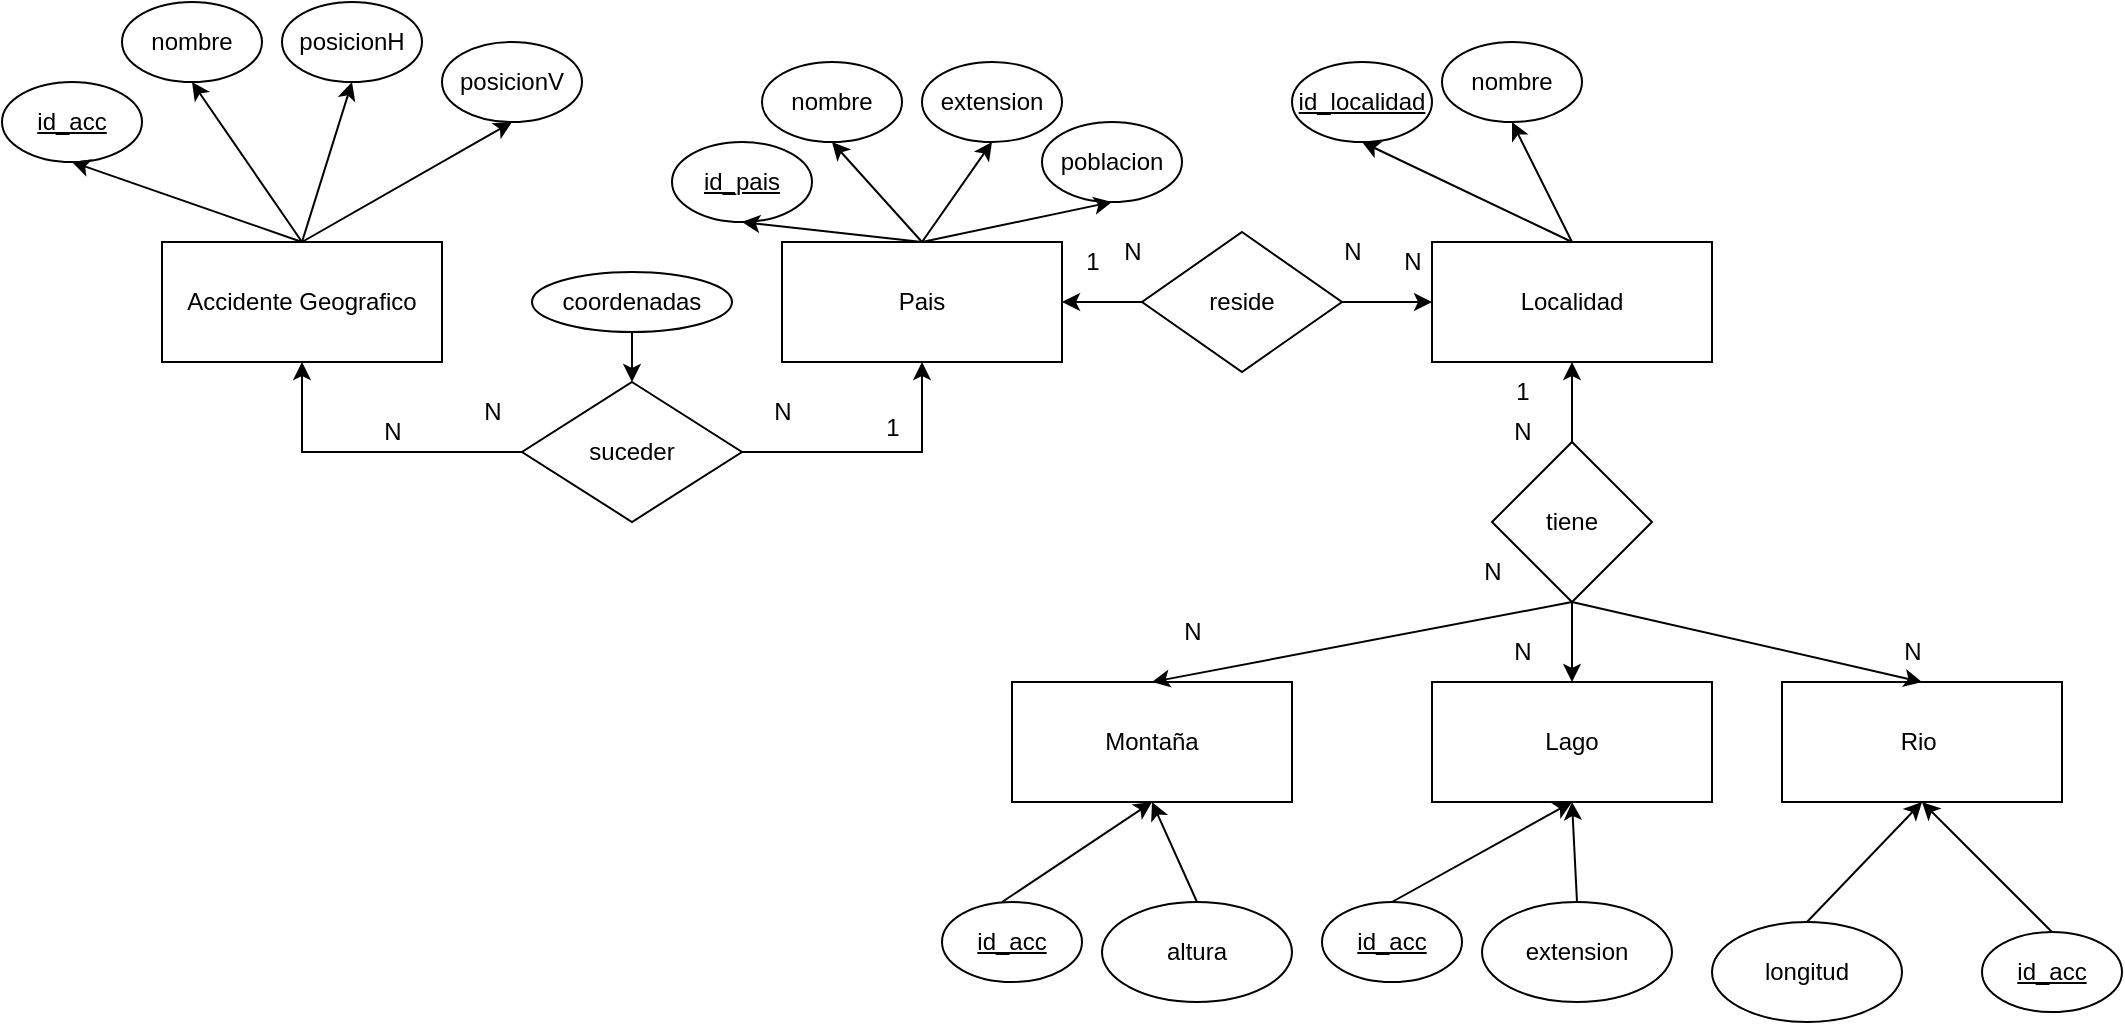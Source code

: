 <mxfile version="22.0.4" type="github">
  <diagram id="R2lEEEUBdFMjLlhIrx00" name="Page-1">
    <mxGraphModel dx="1434" dy="820" grid="1" gridSize="10" guides="1" tooltips="1" connect="1" arrows="1" fold="1" page="1" pageScale="1" pageWidth="850" pageHeight="1100" math="0" shadow="0" extFonts="Permanent Marker^https://fonts.googleapis.com/css?family=Permanent+Marker">
      <root>
        <mxCell id="0" />
        <mxCell id="1" parent="0" />
        <mxCell id="4uOpSv_W2-PF2tA6NTpi-1" value="Accidente Geografico" style="rounded=0;whiteSpace=wrap;html=1;" parent="1" vertex="1">
          <mxGeometry x="190" y="180" width="140" height="60" as="geometry" />
        </mxCell>
        <mxCell id="4uOpSv_W2-PF2tA6NTpi-2" value="Rio&amp;nbsp;" style="rounded=0;whiteSpace=wrap;html=1;" parent="1" vertex="1">
          <mxGeometry x="1000" y="400" width="140" height="60" as="geometry" />
        </mxCell>
        <mxCell id="4uOpSv_W2-PF2tA6NTpi-3" value="Montaña" style="rounded=0;whiteSpace=wrap;html=1;" parent="1" vertex="1">
          <mxGeometry x="615" y="400" width="140" height="60" as="geometry" />
        </mxCell>
        <mxCell id="4uOpSv_W2-PF2tA6NTpi-4" value="Lago" style="rounded=0;whiteSpace=wrap;html=1;" parent="1" vertex="1">
          <mxGeometry x="825" y="400" width="140" height="60" as="geometry" />
        </mxCell>
        <mxCell id="4uOpSv_W2-PF2tA6NTpi-5" value="Pais" style="rounded=0;whiteSpace=wrap;html=1;" parent="1" vertex="1">
          <mxGeometry x="500" y="180" width="140" height="60" as="geometry" />
        </mxCell>
        <mxCell id="tsfNERHpn_VP2_g6AmmE-14" style="edgeStyle=none;rounded=0;orthogonalLoop=1;jettySize=auto;html=1;entryX=0.5;entryY=1;entryDx=0;entryDy=0;exitX=0.5;exitY=0;exitDx=0;exitDy=0;" parent="1" source="4uOpSv_W2-PF2tA6NTpi-6" target="mxg-TxZ9sZ4uAO5AqshJ-2" edge="1">
          <mxGeometry relative="1" as="geometry" />
        </mxCell>
        <mxCell id="tsfNERHpn_VP2_g6AmmE-15" style="edgeStyle=none;rounded=0;orthogonalLoop=1;jettySize=auto;html=1;entryX=0.5;entryY=1;entryDx=0;entryDy=0;exitX=0.5;exitY=0;exitDx=0;exitDy=0;" parent="1" source="4uOpSv_W2-PF2tA6NTpi-6" target="mxg-TxZ9sZ4uAO5AqshJ-11" edge="1">
          <mxGeometry relative="1" as="geometry" />
        </mxCell>
        <mxCell id="4uOpSv_W2-PF2tA6NTpi-6" value="Localidad" style="rounded=0;whiteSpace=wrap;html=1;" parent="1" vertex="1">
          <mxGeometry x="825" y="180" width="140" height="60" as="geometry" />
        </mxCell>
        <mxCell id="mxg-TxZ9sZ4uAO5AqshJ-1" value="id_acc" style="ellipse;whiteSpace=wrap;html=1;fontStyle=4" parent="1" vertex="1">
          <mxGeometry x="110" y="100" width="70" height="40" as="geometry" />
        </mxCell>
        <mxCell id="F3z6AzstkubYrRuGhhqp-5" style="rounded=0;orthogonalLoop=1;jettySize=auto;html=1;entryX=0.5;entryY=1;entryDx=0;entryDy=0;exitX=0.5;exitY=0;exitDx=0;exitDy=0;" parent="1" source="tsfNERHpn_VP2_g6AmmE-1" target="4uOpSv_W2-PF2tA6NTpi-2" edge="1">
          <mxGeometry relative="1" as="geometry" />
        </mxCell>
        <mxCell id="mxg-TxZ9sZ4uAO5AqshJ-2" value="id_localidad" style="ellipse;whiteSpace=wrap;html=1;fontStyle=4" parent="1" vertex="1">
          <mxGeometry x="755" y="90" width="70" height="40" as="geometry" />
        </mxCell>
        <mxCell id="F3z6AzstkubYrRuGhhqp-1" value="longitud" style="ellipse;whiteSpace=wrap;html=1;" parent="1" vertex="1">
          <mxGeometry x="965" y="520" width="95" height="50" as="geometry" />
        </mxCell>
        <mxCell id="mxg-TxZ9sZ4uAO5AqshJ-4" value="id_pais" style="ellipse;whiteSpace=wrap;html=1;fontStyle=4" parent="1" vertex="1">
          <mxGeometry x="445" y="130" width="70" height="40" as="geometry" />
        </mxCell>
        <mxCell id="F3z6AzstkubYrRuGhhqp-2" value="altura" style="ellipse;whiteSpace=wrap;html=1;" parent="1" vertex="1">
          <mxGeometry x="660" y="510" width="95" height="50" as="geometry" />
        </mxCell>
        <mxCell id="mxg-TxZ9sZ4uAO5AqshJ-5" value="&lt;div&gt;nombre&lt;/div&gt;" style="ellipse;whiteSpace=wrap;html=1;fontStyle=0" parent="1" vertex="1">
          <mxGeometry x="170" y="60" width="70" height="40" as="geometry" />
        </mxCell>
        <mxCell id="mxg-TxZ9sZ4uAO5AqshJ-6" value="posicionH" style="ellipse;whiteSpace=wrap;html=1;fontStyle=0" parent="1" vertex="1">
          <mxGeometry x="250" y="60" width="70" height="40" as="geometry" />
        </mxCell>
        <mxCell id="F3z6AzstkubYrRuGhhqp-3" value="extension" style="ellipse;whiteSpace=wrap;html=1;" parent="1" vertex="1">
          <mxGeometry x="850" y="510" width="95" height="50" as="geometry" />
        </mxCell>
        <mxCell id="mxg-TxZ9sZ4uAO5AqshJ-7" value="posicionV" style="ellipse;whiteSpace=wrap;html=1;fontStyle=0" parent="1" vertex="1">
          <mxGeometry x="330" y="80" width="70" height="40" as="geometry" />
        </mxCell>
        <mxCell id="mxg-TxZ9sZ4uAO5AqshJ-8" value="nombre" style="ellipse;whiteSpace=wrap;html=1;fontStyle=0" parent="1" vertex="1">
          <mxGeometry x="490" y="90" width="70" height="40" as="geometry" />
        </mxCell>
        <mxCell id="mxg-TxZ9sZ4uAO5AqshJ-9" value="extension" style="ellipse;whiteSpace=wrap;html=1;fontStyle=0" parent="1" vertex="1">
          <mxGeometry x="570" y="90" width="70" height="40" as="geometry" />
        </mxCell>
        <mxCell id="mxg-TxZ9sZ4uAO5AqshJ-10" value="&lt;div&gt;poblacion&lt;/div&gt;" style="ellipse;whiteSpace=wrap;html=1;fontStyle=0" parent="1" vertex="1">
          <mxGeometry x="630" y="120" width="70" height="40" as="geometry" />
        </mxCell>
        <mxCell id="mxg-TxZ9sZ4uAO5AqshJ-11" value="nombre" style="ellipse;whiteSpace=wrap;html=1;fontStyle=0" parent="1" vertex="1">
          <mxGeometry x="830" y="80" width="70" height="40" as="geometry" />
        </mxCell>
        <mxCell id="mxg-TxZ9sZ4uAO5AqshJ-15" value="suceder" style="rhombus;whiteSpace=wrap;html=1;" parent="1" vertex="1">
          <mxGeometry x="370" y="250" width="110" height="70" as="geometry" />
        </mxCell>
        <mxCell id="mxg-TxZ9sZ4uAO5AqshJ-16" style="edgeStyle=orthogonalEdgeStyle;rounded=0;orthogonalLoop=1;jettySize=auto;html=1;entryX=0.5;entryY=1;entryDx=0;entryDy=0;" parent="1" source="mxg-TxZ9sZ4uAO5AqshJ-15" target="4uOpSv_W2-PF2tA6NTpi-1" edge="1">
          <mxGeometry relative="1" as="geometry" />
        </mxCell>
        <mxCell id="mxg-TxZ9sZ4uAO5AqshJ-17" style="edgeStyle=orthogonalEdgeStyle;rounded=0;orthogonalLoop=1;jettySize=auto;html=1;entryX=0.5;entryY=1;entryDx=0;entryDy=0;" parent="1" source="mxg-TxZ9sZ4uAO5AqshJ-15" target="4uOpSv_W2-PF2tA6NTpi-5" edge="1">
          <mxGeometry relative="1" as="geometry">
            <mxPoint x="512" y="241" as="targetPoint" />
          </mxGeometry>
        </mxCell>
        <mxCell id="mxg-TxZ9sZ4uAO5AqshJ-18" value="coordenadas" style="ellipse;whiteSpace=wrap;html=1;" parent="1" vertex="1">
          <mxGeometry x="375" y="195" width="100" height="30" as="geometry" />
        </mxCell>
        <mxCell id="mxg-TxZ9sZ4uAO5AqshJ-19" style="edgeStyle=orthogonalEdgeStyle;rounded=0;orthogonalLoop=1;jettySize=auto;html=1;entryX=0.5;entryY=0;entryDx=0;entryDy=0;" parent="1" source="mxg-TxZ9sZ4uAO5AqshJ-18" target="mxg-TxZ9sZ4uAO5AqshJ-15" edge="1">
          <mxGeometry relative="1" as="geometry">
            <mxPoint x="410" y="240" as="targetPoint" />
          </mxGeometry>
        </mxCell>
        <mxCell id="tsfNERHpn_VP2_g6AmmE-1" value="id_acc" style="ellipse;whiteSpace=wrap;html=1;fontStyle=4" parent="1" vertex="1">
          <mxGeometry x="1100" y="525" width="70" height="40" as="geometry" />
        </mxCell>
        <mxCell id="tsfNERHpn_VP2_g6AmmE-2" value="id_acc" style="ellipse;whiteSpace=wrap;html=1;fontStyle=4" parent="1" vertex="1">
          <mxGeometry x="580" y="510" width="70" height="40" as="geometry" />
        </mxCell>
        <mxCell id="mxg-TxZ9sZ4uAO5AqshJ-22" value="&lt;div&gt;1&lt;/div&gt;&lt;div&gt;&lt;br&gt;&lt;/div&gt;" style="text;html=1;align=center;verticalAlign=middle;resizable=0;points=[];autosize=1;strokeColor=none;fillColor=none;" parent="1" vertex="1">
          <mxGeometry x="540" y="260" width="30" height="40" as="geometry" />
        </mxCell>
        <mxCell id="tsfNERHpn_VP2_g6AmmE-3" value="id_acc" style="ellipse;whiteSpace=wrap;html=1;fontStyle=4" parent="1" vertex="1">
          <mxGeometry x="770" y="510" width="70" height="40" as="geometry" />
        </mxCell>
        <mxCell id="tsfNERHpn_VP2_g6AmmE-4" style="rounded=0;orthogonalLoop=1;jettySize=auto;html=1;entryX=0.5;entryY=1;entryDx=0;entryDy=0;exitX=0.5;exitY=0;exitDx=0;exitDy=0;" parent="1" source="F3z6AzstkubYrRuGhhqp-1" target="4uOpSv_W2-PF2tA6NTpi-2" edge="1">
          <mxGeometry relative="1" as="geometry">
            <mxPoint x="285" y="555" as="sourcePoint" />
            <mxPoint x="365" y="490" as="targetPoint" />
          </mxGeometry>
        </mxCell>
        <mxCell id="mxg-TxZ9sZ4uAO5AqshJ-24" value="N" style="text;html=1;align=center;verticalAlign=middle;resizable=0;points=[];autosize=1;strokeColor=none;fillColor=none;" parent="1" vertex="1">
          <mxGeometry x="290" y="260" width="30" height="30" as="geometry" />
        </mxCell>
        <mxCell id="tsfNERHpn_VP2_g6AmmE-5" style="rounded=0;orthogonalLoop=1;jettySize=auto;html=1;entryX=0.5;entryY=1;entryDx=0;entryDy=0;exitX=0.5;exitY=0;exitDx=0;exitDy=0;" parent="1" source="F3z6AzstkubYrRuGhhqp-2" target="4uOpSv_W2-PF2tA6NTpi-3" edge="1">
          <mxGeometry relative="1" as="geometry">
            <mxPoint x="295" y="565" as="sourcePoint" />
            <mxPoint x="375" y="500" as="targetPoint" />
          </mxGeometry>
        </mxCell>
        <mxCell id="tsfNERHpn_VP2_g6AmmE-6" style="rounded=0;orthogonalLoop=1;jettySize=auto;html=1;entryX=0.5;entryY=1;entryDx=0;entryDy=0;exitX=0.429;exitY=0;exitDx=0;exitDy=0;exitPerimeter=0;" parent="1" source="tsfNERHpn_VP2_g6AmmE-2" target="4uOpSv_W2-PF2tA6NTpi-3" edge="1">
          <mxGeometry relative="1" as="geometry">
            <mxPoint x="305" y="575" as="sourcePoint" />
            <mxPoint x="385" y="510" as="targetPoint" />
          </mxGeometry>
        </mxCell>
        <mxCell id="tsfNERHpn_VP2_g6AmmE-7" style="rounded=0;orthogonalLoop=1;jettySize=auto;html=1;entryX=0.5;entryY=1;entryDx=0;entryDy=0;exitX=0.5;exitY=0;exitDx=0;exitDy=0;" parent="1" source="tsfNERHpn_VP2_g6AmmE-3" target="4uOpSv_W2-PF2tA6NTpi-4" edge="1">
          <mxGeometry relative="1" as="geometry">
            <mxPoint x="315" y="585" as="sourcePoint" />
            <mxPoint x="395" y="520" as="targetPoint" />
          </mxGeometry>
        </mxCell>
        <mxCell id="tsfNERHpn_VP2_g6AmmE-8" style="rounded=0;orthogonalLoop=1;jettySize=auto;html=1;entryX=0.5;entryY=1;entryDx=0;entryDy=0;exitX=0.5;exitY=0;exitDx=0;exitDy=0;" parent="1" source="F3z6AzstkubYrRuGhhqp-3" target="4uOpSv_W2-PF2tA6NTpi-4" edge="1">
          <mxGeometry relative="1" as="geometry">
            <mxPoint x="325" y="595" as="sourcePoint" />
            <mxPoint x="405" y="530" as="targetPoint" />
          </mxGeometry>
        </mxCell>
        <mxCell id="tsfNERHpn_VP2_g6AmmE-11" style="edgeStyle=none;rounded=0;orthogonalLoop=1;jettySize=auto;html=1;entryX=0.5;entryY=0;entryDx=0;entryDy=0;exitX=0.5;exitY=1;exitDx=0;exitDy=0;" parent="1" source="tsfNERHpn_VP2_g6AmmE-10" target="4uOpSv_W2-PF2tA6NTpi-2" edge="1">
          <mxGeometry relative="1" as="geometry" />
        </mxCell>
        <mxCell id="tsfNERHpn_VP2_g6AmmE-12" style="edgeStyle=none;rounded=0;orthogonalLoop=1;jettySize=auto;html=1;entryX=0.5;entryY=1;entryDx=0;entryDy=0;" parent="1" source="tsfNERHpn_VP2_g6AmmE-10" target="4uOpSv_W2-PF2tA6NTpi-6" edge="1">
          <mxGeometry relative="1" as="geometry" />
        </mxCell>
        <mxCell id="tsfNERHpn_VP2_g6AmmE-10" value="tiene" style="rhombus;whiteSpace=wrap;html=1;" parent="1" vertex="1">
          <mxGeometry x="855" y="280" width="80" height="80" as="geometry" />
        </mxCell>
        <mxCell id="tsfNERHpn_VP2_g6AmmE-19" style="edgeStyle=none;rounded=0;orthogonalLoop=1;jettySize=auto;html=1;entryX=0.5;entryY=1;entryDx=0;entryDy=0;exitX=0.5;exitY=0;exitDx=0;exitDy=0;" parent="1" source="4uOpSv_W2-PF2tA6NTpi-5" target="mxg-TxZ9sZ4uAO5AqshJ-4" edge="1">
          <mxGeometry relative="1" as="geometry">
            <mxPoint x="1080" y="280" as="sourcePoint" />
            <mxPoint x="1080" y="240" as="targetPoint" />
          </mxGeometry>
        </mxCell>
        <mxCell id="tsfNERHpn_VP2_g6AmmE-20" style="edgeStyle=none;rounded=0;orthogonalLoop=1;jettySize=auto;html=1;entryX=0.5;entryY=1;entryDx=0;entryDy=0;exitX=0.5;exitY=0;exitDx=0;exitDy=0;" parent="1" source="4uOpSv_W2-PF2tA6NTpi-5" target="mxg-TxZ9sZ4uAO5AqshJ-8" edge="1">
          <mxGeometry relative="1" as="geometry">
            <mxPoint x="1090" y="290" as="sourcePoint" />
            <mxPoint x="1090" y="250" as="targetPoint" />
          </mxGeometry>
        </mxCell>
        <mxCell id="tsfNERHpn_VP2_g6AmmE-21" style="edgeStyle=none;rounded=0;orthogonalLoop=1;jettySize=auto;html=1;entryX=0.5;entryY=1;entryDx=0;entryDy=0;exitX=0.5;exitY=0;exitDx=0;exitDy=0;" parent="1" source="4uOpSv_W2-PF2tA6NTpi-5" target="mxg-TxZ9sZ4uAO5AqshJ-9" edge="1">
          <mxGeometry relative="1" as="geometry">
            <mxPoint x="1100" y="300" as="sourcePoint" />
            <mxPoint x="1100" y="260" as="targetPoint" />
          </mxGeometry>
        </mxCell>
        <mxCell id="tsfNERHpn_VP2_g6AmmE-22" style="edgeStyle=none;rounded=0;orthogonalLoop=1;jettySize=auto;html=1;entryX=0.5;entryY=1;entryDx=0;entryDy=0;exitX=0.5;exitY=0;exitDx=0;exitDy=0;" parent="1" source="4uOpSv_W2-PF2tA6NTpi-5" target="mxg-TxZ9sZ4uAO5AqshJ-10" edge="1">
          <mxGeometry relative="1" as="geometry">
            <mxPoint x="1110" y="310" as="sourcePoint" />
            <mxPoint x="1110" y="270" as="targetPoint" />
          </mxGeometry>
        </mxCell>
        <mxCell id="tsfNERHpn_VP2_g6AmmE-23" style="edgeStyle=none;rounded=0;orthogonalLoop=1;jettySize=auto;html=1;entryX=0.5;entryY=1;entryDx=0;entryDy=0;exitX=0.5;exitY=0;exitDx=0;exitDy=0;" parent="1" source="4uOpSv_W2-PF2tA6NTpi-1" target="mxg-TxZ9sZ4uAO5AqshJ-1" edge="1">
          <mxGeometry relative="1" as="geometry">
            <mxPoint x="1120" y="320" as="sourcePoint" />
            <mxPoint x="1120" y="280" as="targetPoint" />
          </mxGeometry>
        </mxCell>
        <mxCell id="tsfNERHpn_VP2_g6AmmE-25" style="edgeStyle=none;rounded=0;orthogonalLoop=1;jettySize=auto;html=1;entryX=0.5;entryY=1;entryDx=0;entryDy=0;exitX=0.5;exitY=0;exitDx=0;exitDy=0;" parent="1" source="4uOpSv_W2-PF2tA6NTpi-1" target="mxg-TxZ9sZ4uAO5AqshJ-5" edge="1">
          <mxGeometry relative="1" as="geometry">
            <mxPoint x="580" y="190" as="sourcePoint" />
            <mxPoint x="490" y="180" as="targetPoint" />
          </mxGeometry>
        </mxCell>
        <mxCell id="tsfNERHpn_VP2_g6AmmE-26" style="edgeStyle=none;rounded=0;orthogonalLoop=1;jettySize=auto;html=1;entryX=0.5;entryY=1;entryDx=0;entryDy=0;exitX=0.5;exitY=0;exitDx=0;exitDy=0;" parent="1" source="4uOpSv_W2-PF2tA6NTpi-1" target="mxg-TxZ9sZ4uAO5AqshJ-6" edge="1">
          <mxGeometry relative="1" as="geometry">
            <mxPoint x="590" y="200" as="sourcePoint" />
            <mxPoint x="500" y="190" as="targetPoint" />
          </mxGeometry>
        </mxCell>
        <mxCell id="tsfNERHpn_VP2_g6AmmE-28" style="edgeStyle=none;rounded=0;orthogonalLoop=1;jettySize=auto;html=1;entryX=0.5;entryY=1;entryDx=0;entryDy=0;exitX=0.5;exitY=0;exitDx=0;exitDy=0;" parent="1" source="4uOpSv_W2-PF2tA6NTpi-1" target="mxg-TxZ9sZ4uAO5AqshJ-7" edge="1">
          <mxGeometry relative="1" as="geometry">
            <mxPoint x="600" y="210" as="sourcePoint" />
            <mxPoint x="510" y="200" as="targetPoint" />
          </mxGeometry>
        </mxCell>
        <mxCell id="tsfNERHpn_VP2_g6AmmE-30" style="edgeStyle=none;rounded=0;orthogonalLoop=1;jettySize=auto;html=1;entryX=0.5;entryY=0;entryDx=0;entryDy=0;exitX=0.5;exitY=1;exitDx=0;exitDy=0;" parent="1" source="tsfNERHpn_VP2_g6AmmE-10" target="4uOpSv_W2-PF2tA6NTpi-4" edge="1">
          <mxGeometry relative="1" as="geometry">
            <mxPoint x="905" y="370" as="sourcePoint" />
            <mxPoint x="1080" y="410" as="targetPoint" />
          </mxGeometry>
        </mxCell>
        <mxCell id="tsfNERHpn_VP2_g6AmmE-31" style="edgeStyle=none;rounded=0;orthogonalLoop=1;jettySize=auto;html=1;entryX=0.5;entryY=0;entryDx=0;entryDy=0;exitX=0.5;exitY=1;exitDx=0;exitDy=0;" parent="1" source="tsfNERHpn_VP2_g6AmmE-10" target="4uOpSv_W2-PF2tA6NTpi-3" edge="1">
          <mxGeometry relative="1" as="geometry">
            <mxPoint x="915" y="380" as="sourcePoint" />
            <mxPoint x="1090" y="420" as="targetPoint" />
          </mxGeometry>
        </mxCell>
        <mxCell id="tsfNERHpn_VP2_g6AmmE-33" style="edgeStyle=none;rounded=0;orthogonalLoop=1;jettySize=auto;html=1;entryX=0;entryY=0.5;entryDx=0;entryDy=0;" parent="1" source="tsfNERHpn_VP2_g6AmmE-32" target="4uOpSv_W2-PF2tA6NTpi-6" edge="1">
          <mxGeometry relative="1" as="geometry" />
        </mxCell>
        <mxCell id="tsfNERHpn_VP2_g6AmmE-34" style="edgeStyle=none;rounded=0;orthogonalLoop=1;jettySize=auto;html=1;" parent="1" source="tsfNERHpn_VP2_g6AmmE-32" target="4uOpSv_W2-PF2tA6NTpi-5" edge="1">
          <mxGeometry relative="1" as="geometry" />
        </mxCell>
        <mxCell id="tsfNERHpn_VP2_g6AmmE-32" value="reside" style="rhombus;whiteSpace=wrap;html=1;" parent="1" vertex="1">
          <mxGeometry x="680" y="175" width="100" height="70" as="geometry" />
        </mxCell>
        <mxCell id="CtJAn5GtwlayB9QE_s33-1" value="N" style="text;html=1;align=center;verticalAlign=middle;resizable=0;points=[];autosize=1;strokeColor=none;fillColor=none;" vertex="1" parent="1">
          <mxGeometry x="800" y="175" width="30" height="30" as="geometry" />
        </mxCell>
        <mxCell id="CtJAn5GtwlayB9QE_s33-3" value="1" style="text;html=1;align=center;verticalAlign=middle;resizable=0;points=[];autosize=1;strokeColor=none;fillColor=none;" vertex="1" parent="1">
          <mxGeometry x="640" y="175" width="30" height="30" as="geometry" />
        </mxCell>
        <mxCell id="CtJAn5GtwlayB9QE_s33-5" value="1" style="text;html=1;align=center;verticalAlign=middle;resizable=0;points=[];autosize=1;strokeColor=none;fillColor=none;" vertex="1" parent="1">
          <mxGeometry x="855" y="240" width="30" height="30" as="geometry" />
        </mxCell>
        <mxCell id="CtJAn5GtwlayB9QE_s33-6" value="N" style="text;html=1;align=center;verticalAlign=middle;resizable=0;points=[];autosize=1;strokeColor=none;fillColor=none;" vertex="1" parent="1">
          <mxGeometry x="690" y="360" width="30" height="30" as="geometry" />
        </mxCell>
        <mxCell id="CtJAn5GtwlayB9QE_s33-7" value="N" style="text;html=1;align=center;verticalAlign=middle;resizable=0;points=[];autosize=1;strokeColor=none;fillColor=none;" vertex="1" parent="1">
          <mxGeometry x="855" y="370" width="30" height="30" as="geometry" />
        </mxCell>
        <mxCell id="CtJAn5GtwlayB9QE_s33-8" value="N" style="text;html=1;align=center;verticalAlign=middle;resizable=0;points=[];autosize=1;strokeColor=none;fillColor=none;" vertex="1" parent="1">
          <mxGeometry x="1050" y="370" width="30" height="30" as="geometry" />
        </mxCell>
        <mxCell id="CtJAn5GtwlayB9QE_s33-9" value="N" style="text;html=1;align=center;verticalAlign=middle;resizable=0;points=[];autosize=1;strokeColor=none;fillColor=none;" vertex="1" parent="1">
          <mxGeometry x="485" y="250" width="30" height="30" as="geometry" />
        </mxCell>
        <mxCell id="CtJAn5GtwlayB9QE_s33-10" value="N" style="text;html=1;align=center;verticalAlign=middle;resizable=0;points=[];autosize=1;strokeColor=none;fillColor=none;" vertex="1" parent="1">
          <mxGeometry x="340" y="250" width="30" height="30" as="geometry" />
        </mxCell>
        <mxCell id="CtJAn5GtwlayB9QE_s33-11" value="N" style="text;html=1;align=center;verticalAlign=middle;resizable=0;points=[];autosize=1;strokeColor=none;fillColor=none;" vertex="1" parent="1">
          <mxGeometry x="855" y="260" width="30" height="30" as="geometry" />
        </mxCell>
        <mxCell id="CtJAn5GtwlayB9QE_s33-12" value="N" style="text;html=1;align=center;verticalAlign=middle;resizable=0;points=[];autosize=1;strokeColor=none;fillColor=none;" vertex="1" parent="1">
          <mxGeometry x="840" y="330" width="30" height="30" as="geometry" />
        </mxCell>
        <mxCell id="CtJAn5GtwlayB9QE_s33-13" value="N" style="text;html=1;align=center;verticalAlign=middle;resizable=0;points=[];autosize=1;strokeColor=none;fillColor=none;" vertex="1" parent="1">
          <mxGeometry x="660" y="170" width="30" height="30" as="geometry" />
        </mxCell>
        <mxCell id="CtJAn5GtwlayB9QE_s33-14" value="N" style="text;html=1;align=center;verticalAlign=middle;resizable=0;points=[];autosize=1;strokeColor=none;fillColor=none;" vertex="1" parent="1">
          <mxGeometry x="770" y="170" width="30" height="30" as="geometry" />
        </mxCell>
      </root>
    </mxGraphModel>
  </diagram>
</mxfile>
